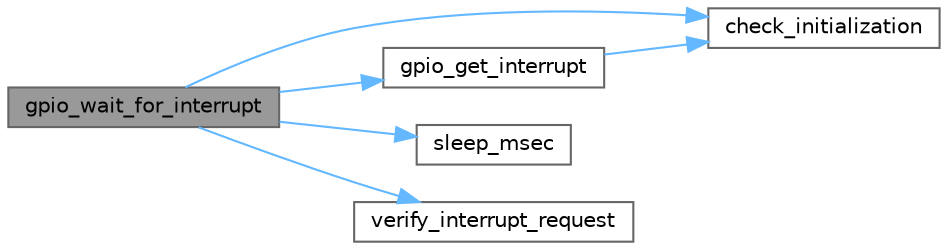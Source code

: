 digraph "gpio_wait_for_interrupt"
{
 // LATEX_PDF_SIZE
  bgcolor="transparent";
  edge [fontname=Helvetica,fontsize=10,labelfontname=Helvetica,labelfontsize=10];
  node [fontname=Helvetica,fontsize=10,shape=box,height=0.2,width=0.4];
  rankdir="LR";
  Node1 [id="Node000001",label="gpio_wait_for_interrupt",height=0.2,width=0.4,color="gray40", fillcolor="grey60", style="filled", fontcolor="black",tooltip="Waits untill an interrupt occurs on the specified pin or if the value of pin is larger than 63,..."];
  Node1 -> Node2 [id="edge1_Node000001_Node000002",color="steelblue1",style="solid",tooltip=" "];
  Node2 [id="Node000002",label="check_initialization",height=0.2,width=0.4,color="grey40", fillcolor="white", style="filled",URL="$interrupt_8c.html#a9b67e3d1a1cb47210459207e80747ad1",tooltip=" "];
  Node1 -> Node3 [id="edge2_Node000001_Node000003",color="steelblue1",style="solid",tooltip=" "];
  Node3 [id="Node000003",label="gpio_get_interrupt",height=0.2,width=0.4,color="grey40", fillcolor="white", style="filled",URL="$group__INTERRUPTS.html#ga3de3083b8861662945352b938c5f86c3",tooltip=" "];
  Node3 -> Node2 [id="edge3_Node000003_Node000002",color="steelblue1",style="solid",tooltip=" "];
  Node1 -> Node4 [id="edge4_Node000001_Node000004",color="steelblue1",style="solid",tooltip=" "];
  Node4 [id="Node000004",label="sleep_msec",height=0.2,width=0.4,color="grey40", fillcolor="white", style="filled",URL="$group__UTIL.html#gaa8a2a52c0967dcf48e8ff578ead12813",tooltip="Wait for msec milliseconds."];
  Node1 -> Node5 [id="edge5_Node000001_Node000005",color="steelblue1",style="solid",tooltip=" "];
  Node5 [id="Node000005",label="verify_interrupt_request",height=0.2,width=0.4,color="grey40", fillcolor="white", style="filled",URL="$group__INTERRUPTS.html#ga9e524c3f7cef13eef906cd52e7867d43",tooltip="Checks for error in enabled pin. Terminates the process if the pin is not enabled."];
}
